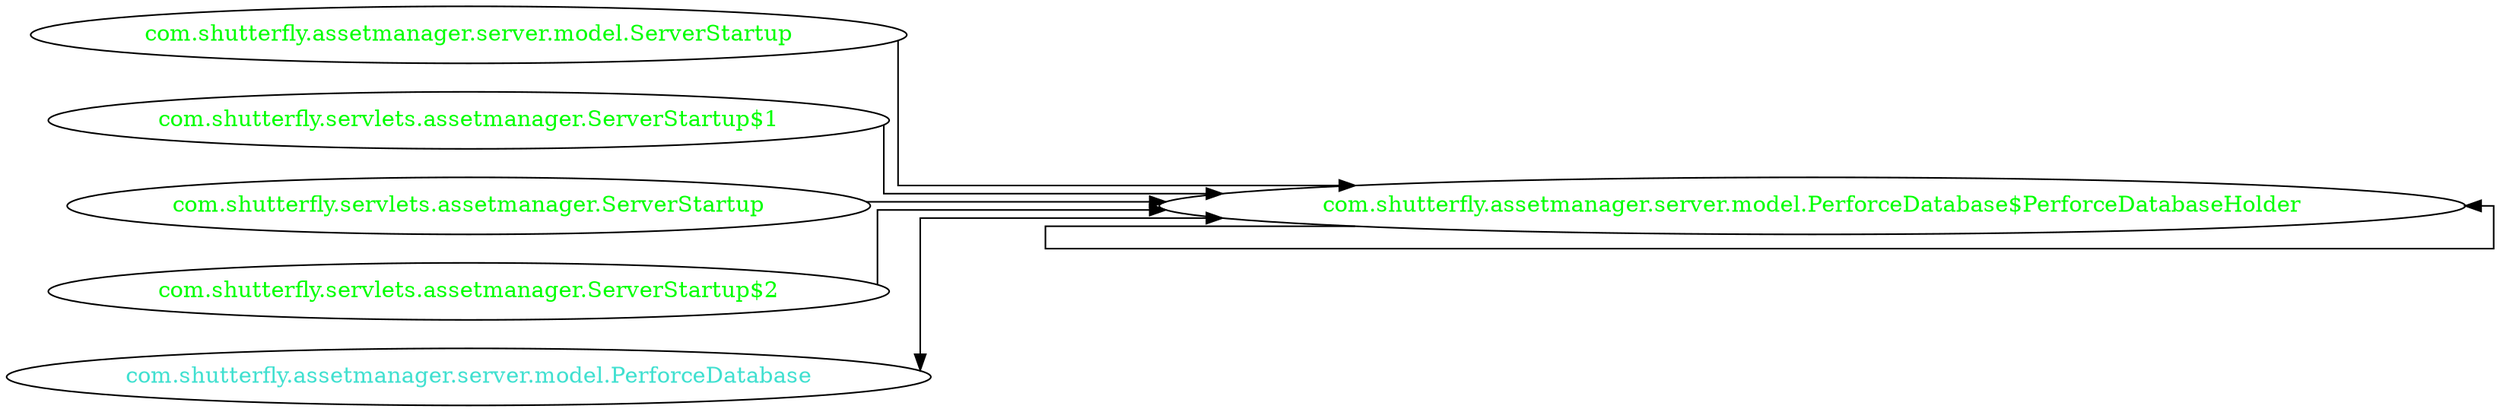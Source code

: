 digraph dependencyGraph {
 concentrate=true;
 ranksep="2.0";
 rankdir="LR"; 
 splines="ortho";
"com.shutterfly.assetmanager.server.model.PerforceDatabase$PerforceDatabaseHolder" [fontcolor="red"];
"com.shutterfly.assetmanager.server.model.PerforceDatabase$PerforceDatabaseHolder" [ fontcolor="green" ];
"com.shutterfly.assetmanager.server.model.PerforceDatabase$PerforceDatabaseHolder"->"com.shutterfly.assetmanager.server.model.PerforceDatabase$PerforceDatabaseHolder";
"com.shutterfly.assetmanager.server.model.ServerStartup" [ fontcolor="green" ];
"com.shutterfly.assetmanager.server.model.ServerStartup"->"com.shutterfly.assetmanager.server.model.PerforceDatabase$PerforceDatabaseHolder";
"com.shutterfly.servlets.assetmanager.ServerStartup$1" [ fontcolor="green" ];
"com.shutterfly.servlets.assetmanager.ServerStartup$1"->"com.shutterfly.assetmanager.server.model.PerforceDatabase$PerforceDatabaseHolder";
"com.shutterfly.servlets.assetmanager.ServerStartup" [ fontcolor="green" ];
"com.shutterfly.servlets.assetmanager.ServerStartup"->"com.shutterfly.assetmanager.server.model.PerforceDatabase$PerforceDatabaseHolder";
"com.shutterfly.servlets.assetmanager.ServerStartup$2" [ fontcolor="green" ];
"com.shutterfly.servlets.assetmanager.ServerStartup$2"->"com.shutterfly.assetmanager.server.model.PerforceDatabase$PerforceDatabaseHolder";
"com.shutterfly.assetmanager.server.model.PerforceDatabase" [ fontcolor="turquoise" ];
"com.shutterfly.assetmanager.server.model.PerforceDatabase"->"com.shutterfly.assetmanager.server.model.PerforceDatabase$PerforceDatabaseHolder" [dir=both];
}